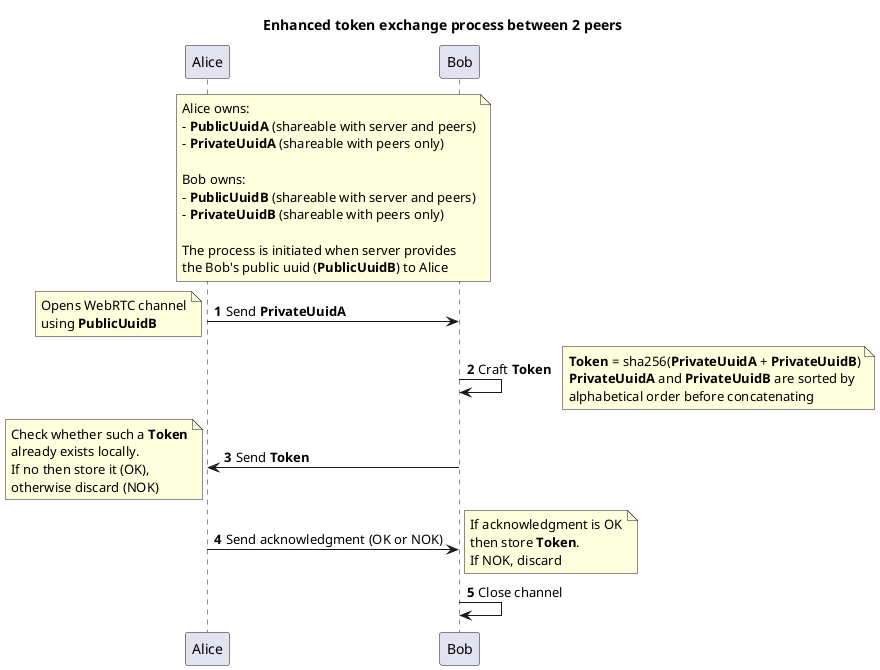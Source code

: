 @startuml

title
Enhanced token exchange process between 2 peers
end title

autonumber
participant Alice as a
participant Bob as b

note over a,b
Alice owns:
- **PublicUuidA** (shareable with server and peers)
- **PrivateUuidA** (shareable with peers only)

Bob owns:
- **PublicUuidB** (shareable with server and peers)
- **PrivateUuidB** (shareable with peers only)

The process is initiated when server provides
the Bob's public uuid (**PublicUuidB**) to Alice
end note

a -> b: Send **PrivateUuidA**
note left
Opens WebRTC channel
using **PublicUuidB**
end note

b -> b: Craft **Token**
note right
**Token** = sha256(**PrivateUuidA** + **PrivateUuidB**)
**PrivateUuidA** and **PrivateUuidB** are sorted by
alphabetical order before concatenating
end note

b -> a: Send **Token**
note left
Check whether such a **Token**
already exists locally.
If no then store it (OK),
otherwise discard (NOK)
end note

a -> b: Send acknowledgment (OK or NOK)
note right
If acknowledgment is OK
then store **Token**.
If NOK, discard
end note

b -> b: Close channel

@enduml
